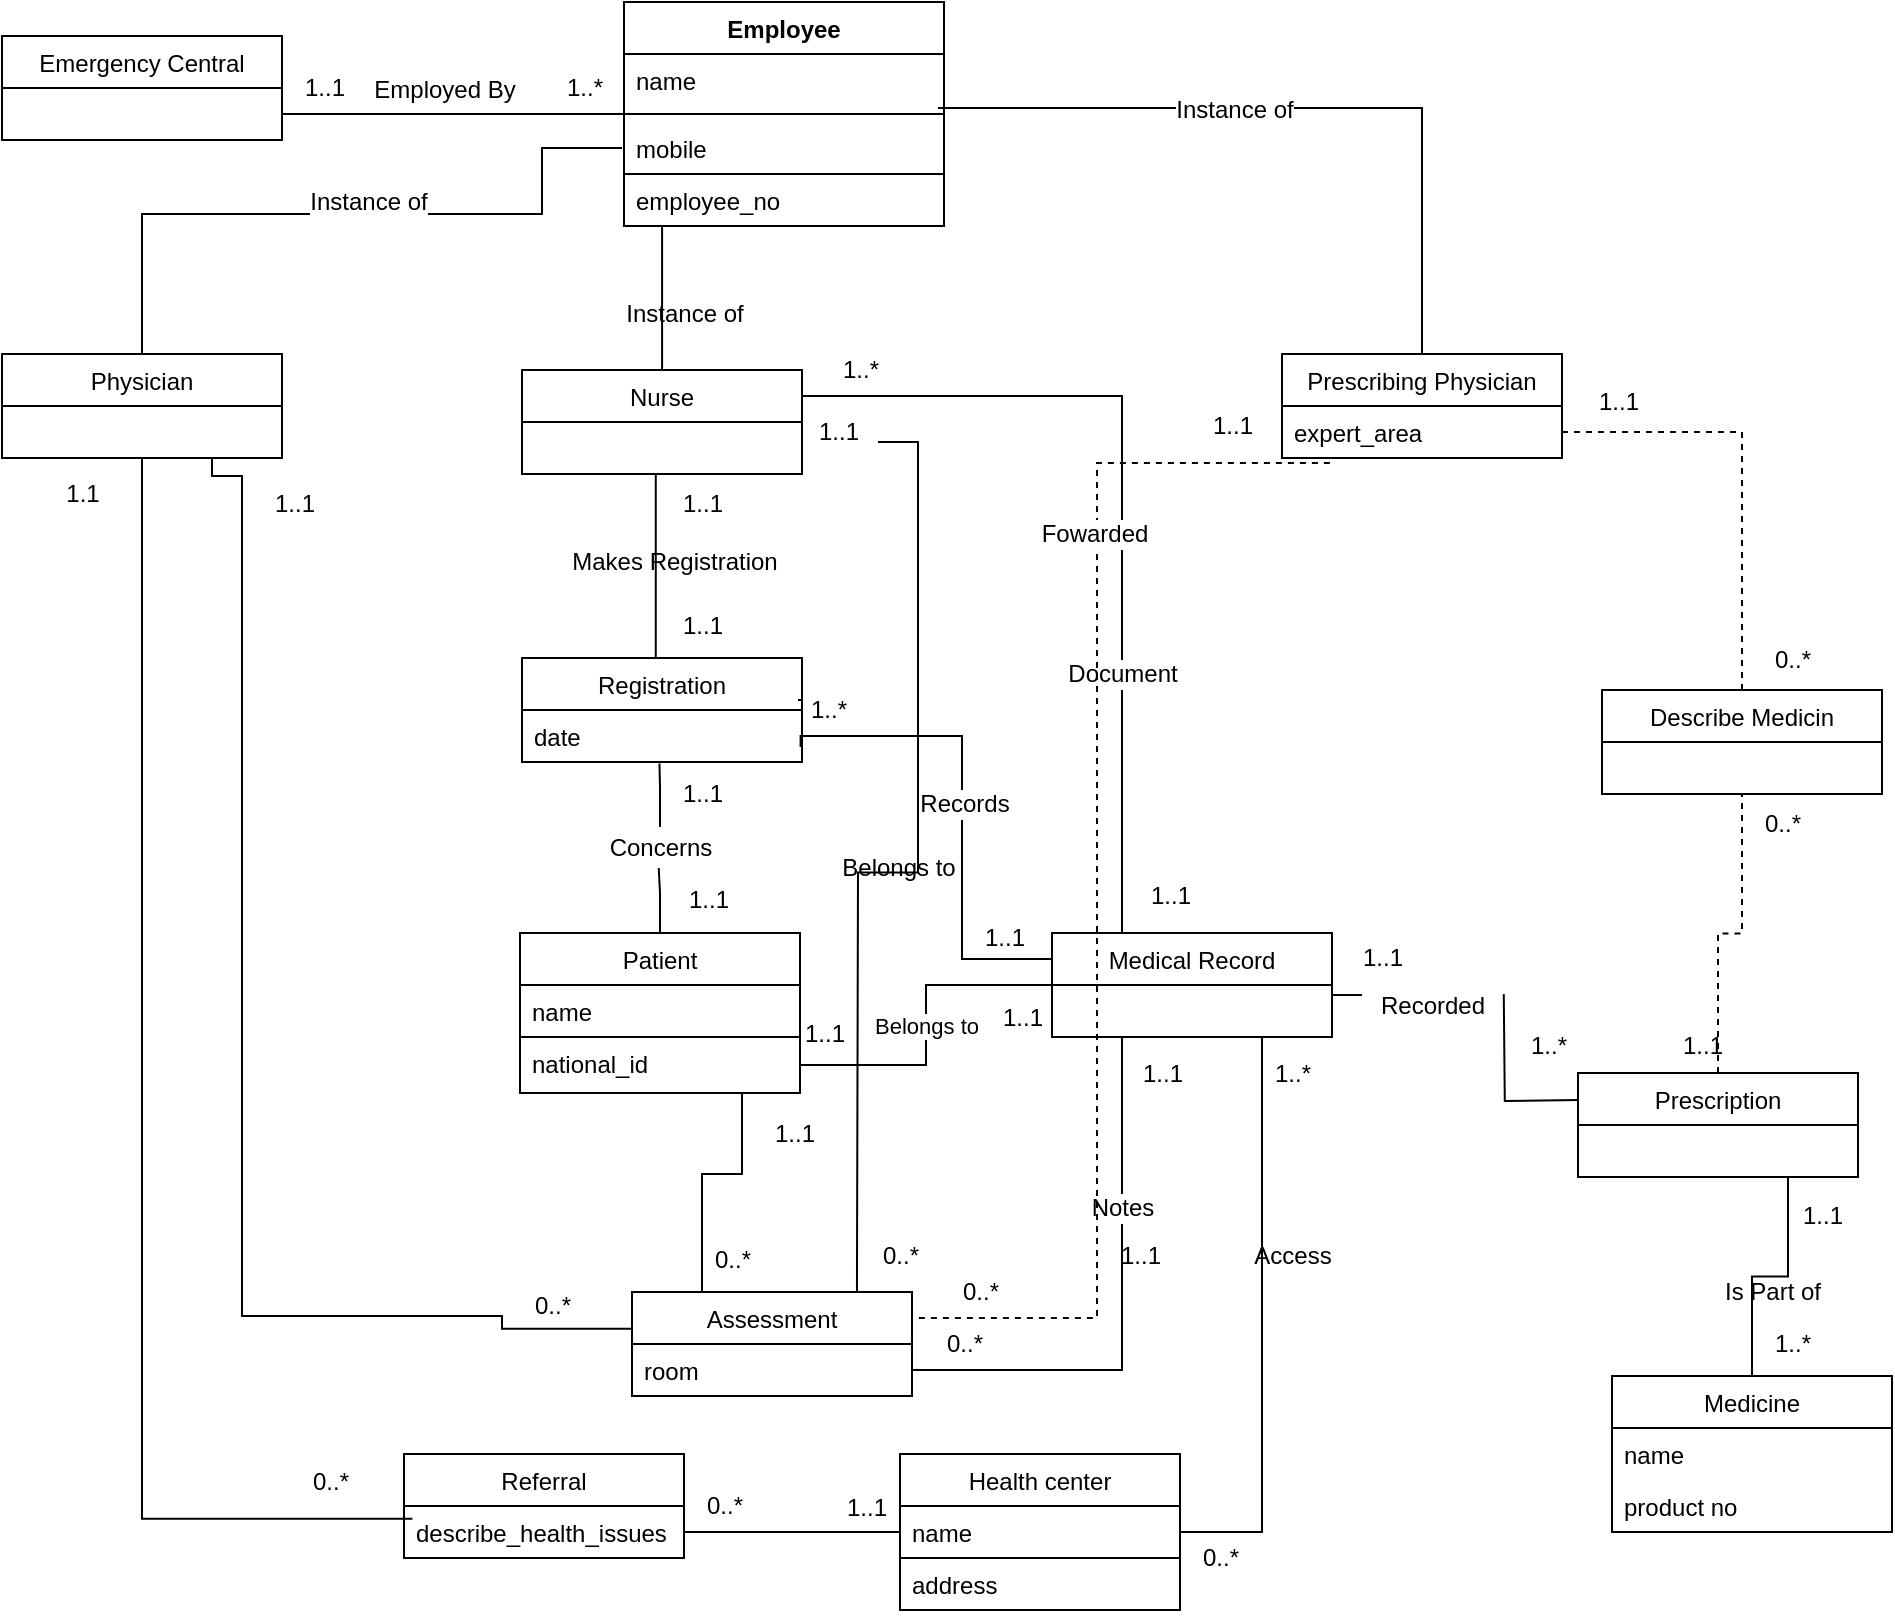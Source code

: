 <mxfile version="12.3.3" type="github" pages="1">
  <diagram id="sSwxEBlxweJauDJ_B-Bg" name="Page-1">
    <mxGraphModel dx="1408" dy="722" grid="1" gridSize="10" guides="1" tooltips="1" connect="1" arrows="1" fold="1" page="1" pageScale="1" pageWidth="1100" pageHeight="850" math="0" shadow="0">
      <root>
        <mxCell id="0"/>
        <mxCell id="1" parent="0"/>
        <mxCell id="rAfZPr0wQPsl_4nHrJfM-8" style="edgeStyle=orthogonalEdgeStyle;rounded=0;orthogonalLoop=1;jettySize=auto;html=1;entryX=1;entryY=0.75;entryDx=0;entryDy=0;endArrow=none;endFill=0;" edge="1" parent="1" source="rAfZPr0wQPsl_4nHrJfM-1" target="rAfZPr0wQPsl_4nHrJfM-6">
          <mxGeometry relative="1" as="geometry">
            <mxPoint x="190" y="60" as="targetPoint"/>
          </mxGeometry>
        </mxCell>
        <mxCell id="rAfZPr0wQPsl_4nHrJfM-1" value="Employee" style="swimlane;fontStyle=1;align=center;verticalAlign=top;childLayout=stackLayout;horizontal=1;startSize=26;horizontalStack=0;resizeParent=1;resizeParentMax=0;resizeLast=0;collapsible=1;marginBottom=0;" vertex="1" parent="1">
          <mxGeometry x="351" y="24" width="160" height="112" as="geometry"/>
        </mxCell>
        <mxCell id="rAfZPr0wQPsl_4nHrJfM-2" value="name" style="text;strokeColor=none;fillColor=none;align=left;verticalAlign=top;spacingLeft=4;spacingRight=4;overflow=hidden;rotatable=0;points=[[0,0.5],[1,0.5]];portConstraint=eastwest;" vertex="1" parent="rAfZPr0wQPsl_4nHrJfM-1">
          <mxGeometry y="26" width="160" height="26" as="geometry"/>
        </mxCell>
        <mxCell id="rAfZPr0wQPsl_4nHrJfM-3" value="" style="line;strokeWidth=1;fillColor=none;align=left;verticalAlign=middle;spacingTop=-1;spacingLeft=3;spacingRight=3;rotatable=0;labelPosition=right;points=[];portConstraint=eastwest;" vertex="1" parent="rAfZPr0wQPsl_4nHrJfM-1">
          <mxGeometry y="52" width="160" height="8" as="geometry"/>
        </mxCell>
        <mxCell id="rAfZPr0wQPsl_4nHrJfM-4" value="mobile" style="text;strokeColor=none;fillColor=none;align=left;verticalAlign=top;spacingLeft=4;spacingRight=4;overflow=hidden;rotatable=0;points=[[0,0.5],[1,0.5]];portConstraint=eastwest;" vertex="1" parent="rAfZPr0wQPsl_4nHrJfM-1">
          <mxGeometry y="60" width="160" height="26" as="geometry"/>
        </mxCell>
        <mxCell id="rAfZPr0wQPsl_4nHrJfM-5" value="employee_no" style="text;strokeColor=#000000;fillColor=none;align=left;verticalAlign=top;spacingLeft=4;spacingRight=4;overflow=hidden;rotatable=0;points=[[0,0.5],[1,0.5]];portConstraint=eastwest;" vertex="1" parent="rAfZPr0wQPsl_4nHrJfM-1">
          <mxGeometry y="86" width="160" height="26" as="geometry"/>
        </mxCell>
        <mxCell id="rAfZPr0wQPsl_4nHrJfM-6" value="Emergency Central" style="swimlane;fontStyle=0;childLayout=stackLayout;horizontal=1;startSize=26;fillColor=none;horizontalStack=0;resizeParent=1;resizeParentMax=0;resizeLast=0;collapsible=1;marginBottom=0;strokeColor=#000000;" vertex="1" parent="1">
          <mxGeometry x="40" y="41" width="140" height="52" as="geometry"/>
        </mxCell>
        <mxCell id="rAfZPr0wQPsl_4nHrJfM-9" value="Employed By" style="text;html=1;align=center;verticalAlign=middle;resizable=0;points=[];;autosize=1;" vertex="1" parent="1">
          <mxGeometry x="216" y="58" width="90" height="20" as="geometry"/>
        </mxCell>
        <mxCell id="rAfZPr0wQPsl_4nHrJfM-10" value="1..*" style="text;html=1;align=center;verticalAlign=middle;resizable=0;points=[];;autosize=1;" vertex="1" parent="1">
          <mxGeometry x="316" y="57" width="30" height="20" as="geometry"/>
        </mxCell>
        <mxCell id="rAfZPr0wQPsl_4nHrJfM-16" value="1..1" style="text;html=1;align=center;verticalAlign=middle;resizable=0;points=[];;autosize=1;" vertex="1" parent="1">
          <mxGeometry x="181" y="57" width="40" height="20" as="geometry"/>
        </mxCell>
        <mxCell id="rAfZPr0wQPsl_4nHrJfM-23" style="edgeStyle=orthogonalEdgeStyle;rounded=0;orthogonalLoop=1;jettySize=auto;html=1;endArrow=none;endFill=0;" edge="1" parent="1" source="rAfZPr0wQPsl_4nHrJfM-17">
          <mxGeometry relative="1" as="geometry">
            <mxPoint x="350" y="97" as="targetPoint"/>
            <Array as="points">
              <mxPoint x="110" y="130"/>
              <mxPoint x="310" y="130"/>
              <mxPoint x="310" y="97"/>
            </Array>
          </mxGeometry>
        </mxCell>
        <mxCell id="rAfZPr0wQPsl_4nHrJfM-99" value="Instance of" style="text;html=1;align=center;verticalAlign=middle;resizable=0;points=[];;labelBackgroundColor=#ffffff;" vertex="1" connectable="0" parent="rAfZPr0wQPsl_4nHrJfM-23">
          <mxGeometry x="0.068" y="6" relative="1" as="geometry">
            <mxPoint as="offset"/>
          </mxGeometry>
        </mxCell>
        <mxCell id="rAfZPr0wQPsl_4nHrJfM-49" style="edgeStyle=orthogonalEdgeStyle;rounded=0;orthogonalLoop=1;jettySize=auto;html=1;exitX=0.75;exitY=1;exitDx=0;exitDy=0;entryX=0;entryY=0.5;entryDx=0;entryDy=0;endArrow=none;endFill=0;" edge="1" parent="1" source="rAfZPr0wQPsl_4nHrJfM-17">
          <mxGeometry relative="1" as="geometry">
            <mxPoint x="109.882" y="261.824" as="sourcePoint"/>
            <mxPoint x="354.588" y="687.353" as="targetPoint"/>
            <Array as="points">
              <mxPoint x="145" y="261"/>
              <mxPoint x="160" y="261"/>
              <mxPoint x="160" y="681"/>
              <mxPoint x="290" y="681"/>
              <mxPoint x="290" y="687"/>
            </Array>
          </mxGeometry>
        </mxCell>
        <mxCell id="rAfZPr0wQPsl_4nHrJfM-54" value="0..*" style="text;html=1;align=center;verticalAlign=middle;resizable=0;points=[];;labelBackgroundColor=#ffffff;" vertex="1" connectable="0" parent="rAfZPr0wQPsl_4nHrJfM-49">
          <mxGeometry x="0.843" y="8" relative="1" as="geometry">
            <mxPoint x="11" y="-4" as="offset"/>
          </mxGeometry>
        </mxCell>
        <mxCell id="rAfZPr0wQPsl_4nHrJfM-60" style="edgeStyle=orthogonalEdgeStyle;rounded=0;orthogonalLoop=1;jettySize=auto;html=1;exitX=0.5;exitY=1;exitDx=0;exitDy=0;entryX=0.03;entryY=0.247;entryDx=0;entryDy=0;entryPerimeter=0;endArrow=none;endFill=0;" edge="1" parent="1" source="rAfZPr0wQPsl_4nHrJfM-17" target="rAfZPr0wQPsl_4nHrJfM-59">
          <mxGeometry relative="1" as="geometry"/>
        </mxCell>
        <mxCell id="rAfZPr0wQPsl_4nHrJfM-17" value="Physician" style="swimlane;fontStyle=0;childLayout=stackLayout;horizontal=1;startSize=26;fillColor=none;horizontalStack=0;resizeParent=1;resizeParentMax=0;resizeLast=0;collapsible=1;marginBottom=0;strokeColor=#000000;" vertex="1" parent="1">
          <mxGeometry x="40" y="200" width="140" height="52" as="geometry"/>
        </mxCell>
        <mxCell id="rAfZPr0wQPsl_4nHrJfM-21" style="edgeStyle=orthogonalEdgeStyle;rounded=0;orthogonalLoop=1;jettySize=auto;html=1;endArrow=none;endFill=0;entryX=0.119;entryY=1;entryDx=0;entryDy=0;entryPerimeter=0;" edge="1" parent="1" source="rAfZPr0wQPsl_4nHrJfM-18" target="rAfZPr0wQPsl_4nHrJfM-5">
          <mxGeometry relative="1" as="geometry">
            <mxPoint x="370" y="150" as="targetPoint"/>
          </mxGeometry>
        </mxCell>
        <mxCell id="rAfZPr0wQPsl_4nHrJfM-26" style="edgeStyle=orthogonalEdgeStyle;rounded=0;orthogonalLoop=1;jettySize=auto;html=1;exitX=0.5;exitY=1;exitDx=0;exitDy=0;entryX=0.5;entryY=0;entryDx=0;entryDy=0;endArrow=none;endFill=0;" edge="1" parent="1">
          <mxGeometry relative="1" as="geometry">
            <mxPoint x="366.882" y="260.059" as="sourcePoint"/>
            <mxPoint x="366.882" y="351.824" as="targetPoint"/>
          </mxGeometry>
        </mxCell>
        <mxCell id="rAfZPr0wQPsl_4nHrJfM-48" style="edgeStyle=orthogonalEdgeStyle;rounded=0;orthogonalLoop=1;jettySize=auto;html=1;exitX=1;exitY=0.75;exitDx=0;exitDy=0;entryX=0.75;entryY=0;entryDx=0;entryDy=0;endArrow=none;endFill=0;" edge="1" parent="1" source="rAfZPr0wQPsl_4nHrJfM-55">
          <mxGeometry relative="1" as="geometry">
            <mxPoint x="447.471" y="247.118" as="sourcePoint"/>
            <mxPoint x="467.471" y="669.471" as="targetPoint"/>
          </mxGeometry>
        </mxCell>
        <mxCell id="rAfZPr0wQPsl_4nHrJfM-67" style="edgeStyle=orthogonalEdgeStyle;rounded=0;orthogonalLoop=1;jettySize=auto;html=1;exitX=1;exitY=0.25;exitDx=0;exitDy=0;entryX=0.25;entryY=0;entryDx=0;entryDy=0;endArrow=none;endFill=0;" edge="1" parent="1" source="rAfZPr0wQPsl_4nHrJfM-18" target="rAfZPr0wQPsl_4nHrJfM-66">
          <mxGeometry relative="1" as="geometry"/>
        </mxCell>
        <mxCell id="rAfZPr0wQPsl_4nHrJfM-68" value="Document" style="text;html=1;align=center;verticalAlign=middle;resizable=0;points=[];;labelBackgroundColor=#ffffff;" vertex="1" connectable="0" parent="rAfZPr0wQPsl_4nHrJfM-67">
          <mxGeometry x="0.396" relative="1" as="geometry">
            <mxPoint as="offset"/>
          </mxGeometry>
        </mxCell>
        <mxCell id="rAfZPr0wQPsl_4nHrJfM-18" value="Nurse" style="swimlane;fontStyle=0;childLayout=stackLayout;horizontal=1;startSize=26;fillColor=none;horizontalStack=0;resizeParent=1;resizeParentMax=0;resizeLast=0;collapsible=1;marginBottom=0;strokeColor=#000000;" vertex="1" parent="1">
          <mxGeometry x="300" y="208" width="140" height="52" as="geometry"/>
        </mxCell>
        <mxCell id="rAfZPr0wQPsl_4nHrJfM-22" style="edgeStyle=orthogonalEdgeStyle;rounded=0;orthogonalLoop=1;jettySize=auto;html=1;exitX=0.5;exitY=0;exitDx=0;exitDy=0;entryX=0.981;entryY=-0.269;entryDx=0;entryDy=0;endArrow=none;endFill=0;entryPerimeter=0;" edge="1" parent="1" source="rAfZPr0wQPsl_4nHrJfM-19" target="rAfZPr0wQPsl_4nHrJfM-4">
          <mxGeometry relative="1" as="geometry"/>
        </mxCell>
        <mxCell id="rAfZPr0wQPsl_4nHrJfM-101" value="Instance of" style="text;html=1;align=center;verticalAlign=middle;resizable=0;points=[];;labelBackgroundColor=#ffffff;" vertex="1" connectable="0" parent="rAfZPr0wQPsl_4nHrJfM-22">
          <mxGeometry x="0.19" y="1" relative="1" as="geometry">
            <mxPoint as="offset"/>
          </mxGeometry>
        </mxCell>
        <mxCell id="rAfZPr0wQPsl_4nHrJfM-19" value="Prescribing Physician" style="swimlane;fontStyle=0;childLayout=stackLayout;horizontal=1;startSize=26;fillColor=none;horizontalStack=0;resizeParent=1;resizeParentMax=0;resizeLast=0;collapsible=1;marginBottom=0;strokeColor=#000000;" vertex="1" parent="1">
          <mxGeometry x="680" y="200" width="140" height="52" as="geometry"/>
        </mxCell>
        <mxCell id="rAfZPr0wQPsl_4nHrJfM-20" value="expert_area" style="text;strokeColor=none;fillColor=none;align=left;verticalAlign=top;spacingLeft=4;spacingRight=4;overflow=hidden;rotatable=0;points=[[0,0.5],[1,0.5]];portConstraint=eastwest;" vertex="1" parent="rAfZPr0wQPsl_4nHrJfM-19">
          <mxGeometry y="26" width="140" height="26" as="geometry"/>
        </mxCell>
        <mxCell id="rAfZPr0wQPsl_4nHrJfM-24" value="Registration" style="swimlane;fontStyle=0;childLayout=stackLayout;horizontal=1;startSize=26;fillColor=none;horizontalStack=0;resizeParent=1;resizeParentMax=0;resizeLast=0;collapsible=1;marginBottom=0;" vertex="1" parent="1">
          <mxGeometry x="300" y="352" width="140" height="52" as="geometry"/>
        </mxCell>
        <mxCell id="rAfZPr0wQPsl_4nHrJfM-25" value="date" style="text;strokeColor=none;fillColor=none;align=left;verticalAlign=top;spacingLeft=4;spacingRight=4;overflow=hidden;rotatable=0;points=[[0,0.5],[1,0.5]];portConstraint=eastwest;" vertex="1" parent="rAfZPr0wQPsl_4nHrJfM-24">
          <mxGeometry y="26" width="140" height="26" as="geometry"/>
        </mxCell>
        <mxCell id="rAfZPr0wQPsl_4nHrJfM-31" style="edgeStyle=orthogonalEdgeStyle;rounded=0;orthogonalLoop=1;jettySize=auto;html=1;entryX=0.491;entryY=1.029;entryDx=0;entryDy=0;entryPerimeter=0;endArrow=none;endFill=0;" edge="1" parent="1" source="rAfZPr0wQPsl_4nHrJfM-39" target="rAfZPr0wQPsl_4nHrJfM-25">
          <mxGeometry relative="1" as="geometry"/>
        </mxCell>
        <mxCell id="rAfZPr0wQPsl_4nHrJfM-27" value="Patient" style="swimlane;fontStyle=0;childLayout=stackLayout;horizontal=1;startSize=26;fillColor=none;horizontalStack=0;resizeParent=1;resizeParentMax=0;resizeLast=0;collapsible=1;marginBottom=0;" vertex="1" parent="1">
          <mxGeometry x="299" y="489.5" width="140" height="80" as="geometry"/>
        </mxCell>
        <mxCell id="rAfZPr0wQPsl_4nHrJfM-28" value="name" style="text;strokeColor=none;fillColor=none;align=left;verticalAlign=top;spacingLeft=4;spacingRight=4;overflow=hidden;rotatable=0;points=[[0,0.5],[1,0.5]];portConstraint=eastwest;" vertex="1" parent="rAfZPr0wQPsl_4nHrJfM-27">
          <mxGeometry y="26" width="140" height="26" as="geometry"/>
        </mxCell>
        <mxCell id="rAfZPr0wQPsl_4nHrJfM-29" value="national_id" style="text;strokeColor=#000000;fillColor=none;align=left;verticalAlign=top;spacingLeft=4;spacingRight=4;overflow=hidden;rotatable=0;points=[[0,0.5],[1,0.5]];portConstraint=eastwest;" vertex="1" parent="rAfZPr0wQPsl_4nHrJfM-27">
          <mxGeometry y="52" width="140" height="28" as="geometry"/>
        </mxCell>
        <mxCell id="rAfZPr0wQPsl_4nHrJfM-32" value="Makes Registration" style="text;html=1;align=center;verticalAlign=middle;resizable=0;points=[];;autosize=1;" vertex="1" parent="1">
          <mxGeometry x="316" y="294" width="120" height="20" as="geometry"/>
        </mxCell>
        <mxCell id="rAfZPr0wQPsl_4nHrJfM-35" value="1..1" style="text;html=1;align=center;verticalAlign=middle;resizable=0;points=[];;autosize=1;" vertex="1" parent="1">
          <mxGeometry x="370" y="326" width="40" height="20" as="geometry"/>
        </mxCell>
        <mxCell id="rAfZPr0wQPsl_4nHrJfM-36" value="1..1" style="text;html=1;align=center;verticalAlign=middle;resizable=0;points=[];;autosize=1;" vertex="1" parent="1">
          <mxGeometry x="370" y="265" width="40" height="20" as="geometry"/>
        </mxCell>
        <mxCell id="rAfZPr0wQPsl_4nHrJfM-39" value="Concerns" style="text;html=1;align=center;verticalAlign=middle;resizable=0;points=[];;autosize=1;" vertex="1" parent="1">
          <mxGeometry x="334" y="436.5" width="70" height="20" as="geometry"/>
        </mxCell>
        <mxCell id="rAfZPr0wQPsl_4nHrJfM-43" style="edgeStyle=orthogonalEdgeStyle;rounded=0;orthogonalLoop=1;jettySize=auto;html=1;entryX=0.491;entryY=1.029;entryDx=0;entryDy=0;entryPerimeter=0;endArrow=none;endFill=0;" edge="1" parent="1" source="rAfZPr0wQPsl_4nHrJfM-27" target="rAfZPr0wQPsl_4nHrJfM-39">
          <mxGeometry relative="1" as="geometry">
            <mxPoint x="368.706" y="489.5" as="sourcePoint"/>
            <mxPoint x="368.706" y="404.765" as="targetPoint"/>
          </mxGeometry>
        </mxCell>
        <mxCell id="rAfZPr0wQPsl_4nHrJfM-44" value="1..1" style="text;html=1;align=center;verticalAlign=middle;resizable=0;points=[];;autosize=1;" vertex="1" parent="1">
          <mxGeometry x="370" y="410" width="40" height="20" as="geometry"/>
        </mxCell>
        <mxCell id="rAfZPr0wQPsl_4nHrJfM-45" value="1..1" style="text;html=1;align=center;verticalAlign=middle;resizable=0;points=[];;autosize=1;" vertex="1" parent="1">
          <mxGeometry x="373" y="463" width="40" height="20" as="geometry"/>
        </mxCell>
        <mxCell id="rAfZPr0wQPsl_4nHrJfM-51" style="edgeStyle=orthogonalEdgeStyle;rounded=0;orthogonalLoop=1;jettySize=auto;html=1;exitX=0.25;exitY=0;exitDx=0;exitDy=0;endArrow=none;endFill=0;" edge="1" parent="1" source="rAfZPr0wQPsl_4nHrJfM-46" target="rAfZPr0wQPsl_4nHrJfM-29">
          <mxGeometry relative="1" as="geometry">
            <Array as="points">
              <mxPoint x="410" y="610"/>
            </Array>
          </mxGeometry>
        </mxCell>
        <mxCell id="rAfZPr0wQPsl_4nHrJfM-53" value="0..*" style="text;html=1;align=center;verticalAlign=middle;resizable=0;points=[];;labelBackgroundColor=#ffffff;" vertex="1" connectable="0" parent="rAfZPr0wQPsl_4nHrJfM-51">
          <mxGeometry x="0.022" y="-34" relative="1" as="geometry">
            <mxPoint x="13" y="9" as="offset"/>
          </mxGeometry>
        </mxCell>
        <mxCell id="rAfZPr0wQPsl_4nHrJfM-46" value="Assessment" style="swimlane;fontStyle=0;childLayout=stackLayout;horizontal=1;startSize=26;fillColor=none;horizontalStack=0;resizeParent=1;resizeParentMax=0;resizeLast=0;collapsible=1;marginBottom=0;" vertex="1" parent="1">
          <mxGeometry x="355" y="669" width="140" height="52" as="geometry"/>
        </mxCell>
        <mxCell id="rAfZPr0wQPsl_4nHrJfM-47" value="room" style="text;strokeColor=none;fillColor=none;align=left;verticalAlign=top;spacingLeft=4;spacingRight=4;overflow=hidden;rotatable=0;points=[[0,0.5],[1,0.5]];portConstraint=eastwest;" vertex="1" parent="rAfZPr0wQPsl_4nHrJfM-46">
          <mxGeometry y="26" width="140" height="26" as="geometry"/>
        </mxCell>
        <mxCell id="rAfZPr0wQPsl_4nHrJfM-52" value="0..*" style="text;html=1;align=center;verticalAlign=middle;resizable=0;points=[];;autosize=1;" vertex="1" parent="1">
          <mxGeometry x="474" y="641" width="30" height="20" as="geometry"/>
        </mxCell>
        <mxCell id="rAfZPr0wQPsl_4nHrJfM-130" value="1..1" style="text;html=1;align=center;verticalAlign=middle;resizable=0;points=[];;autosize=1;" vertex="1" parent="1">
          <mxGeometry x="589" y="641" width="40" height="20" as="geometry"/>
        </mxCell>
        <mxCell id="rAfZPr0wQPsl_4nHrJfM-56" value="1..1" style="text;html=1;align=center;verticalAlign=middle;resizable=0;points=[];;autosize=1;" vertex="1" parent="1">
          <mxGeometry x="416" y="580" width="40" height="20" as="geometry"/>
        </mxCell>
        <mxCell id="rAfZPr0wQPsl_4nHrJfM-57" value="1..1" style="text;html=1;align=center;verticalAlign=middle;resizable=0;points=[];;autosize=1;" vertex="1" parent="1">
          <mxGeometry x="166" y="265" width="40" height="20" as="geometry"/>
        </mxCell>
        <mxCell id="rAfZPr0wQPsl_4nHrJfM-58" value="Referral" style="swimlane;fontStyle=0;childLayout=stackLayout;horizontal=1;startSize=26;fillColor=none;horizontalStack=0;resizeParent=1;resizeParentMax=0;resizeLast=0;collapsible=1;marginBottom=0;" vertex="1" parent="1">
          <mxGeometry x="241" y="750" width="140" height="52" as="geometry"/>
        </mxCell>
        <mxCell id="rAfZPr0wQPsl_4nHrJfM-59" value="describe_health_issues" style="text;strokeColor=none;fillColor=none;align=left;verticalAlign=top;spacingLeft=4;spacingRight=4;overflow=hidden;rotatable=0;points=[[0,0.5],[1,0.5]];portConstraint=eastwest;" vertex="1" parent="rAfZPr0wQPsl_4nHrJfM-58">
          <mxGeometry y="26" width="140" height="26" as="geometry"/>
        </mxCell>
        <mxCell id="rAfZPr0wQPsl_4nHrJfM-61" value="1.1" style="text;html=1;align=center;verticalAlign=middle;resizable=0;points=[];;autosize=1;" vertex="1" parent="1">
          <mxGeometry x="65" y="260" width="30" height="20" as="geometry"/>
        </mxCell>
        <mxCell id="rAfZPr0wQPsl_4nHrJfM-62" value="0..*" style="text;html=1;align=center;verticalAlign=middle;resizable=0;points=[];;autosize=1;" vertex="1" parent="1">
          <mxGeometry x="189" y="754" width="30" height="20" as="geometry"/>
        </mxCell>
        <mxCell id="rAfZPr0wQPsl_4nHrJfM-63" value="Health center" style="swimlane;fontStyle=0;childLayout=stackLayout;horizontal=1;startSize=26;fillColor=none;horizontalStack=0;resizeParent=1;resizeParentMax=0;resizeLast=0;collapsible=1;marginBottom=0;" vertex="1" parent="1">
          <mxGeometry x="489" y="750" width="140" height="78" as="geometry"/>
        </mxCell>
        <mxCell id="rAfZPr0wQPsl_4nHrJfM-64" value="name" style="text;strokeColor=none;fillColor=none;align=left;verticalAlign=top;spacingLeft=4;spacingRight=4;overflow=hidden;rotatable=0;points=[[0,0.5],[1,0.5]];portConstraint=eastwest;" vertex="1" parent="rAfZPr0wQPsl_4nHrJfM-63">
          <mxGeometry y="26" width="140" height="26" as="geometry"/>
        </mxCell>
        <mxCell id="rAfZPr0wQPsl_4nHrJfM-65" value="address" style="text;strokeColor=#000000;fillColor=none;align=left;verticalAlign=top;spacingLeft=4;spacingRight=4;overflow=hidden;rotatable=0;points=[[0,0.5],[1,0.5]];portConstraint=eastwest;" vertex="1" parent="rAfZPr0wQPsl_4nHrJfM-63">
          <mxGeometry y="52" width="140" height="26" as="geometry"/>
        </mxCell>
        <mxCell id="rAfZPr0wQPsl_4nHrJfM-71" style="edgeStyle=orthogonalEdgeStyle;rounded=0;orthogonalLoop=1;jettySize=auto;html=1;exitX=0;exitY=0.25;exitDx=0;exitDy=0;entryX=1;entryY=0.5;entryDx=0;entryDy=0;endArrow=none;endFill=0;" edge="1" parent="1" source="rAfZPr0wQPsl_4nHrJfM-74" target="rAfZPr0wQPsl_4nHrJfM-25">
          <mxGeometry relative="1" as="geometry">
            <Array as="points"/>
          </mxGeometry>
        </mxCell>
        <mxCell id="rAfZPr0wQPsl_4nHrJfM-86" style="edgeStyle=orthogonalEdgeStyle;rounded=0;orthogonalLoop=1;jettySize=auto;html=1;exitX=0.75;exitY=1;exitDx=0;exitDy=0;entryX=1;entryY=0.5;entryDx=0;entryDy=0;endArrow=none;endFill=0;" edge="1" parent="1" source="rAfZPr0wQPsl_4nHrJfM-66" target="rAfZPr0wQPsl_4nHrJfM-64">
          <mxGeometry relative="1" as="geometry">
            <mxPoint x="681.588" y="541.235" as="sourcePoint"/>
            <mxPoint x="654.529" y="749.471" as="targetPoint"/>
          </mxGeometry>
        </mxCell>
        <mxCell id="rAfZPr0wQPsl_4nHrJfM-66" value="Medical Record" style="swimlane;fontStyle=0;childLayout=stackLayout;horizontal=1;startSize=26;fillColor=none;horizontalStack=0;resizeParent=1;resizeParentMax=0;resizeLast=0;collapsible=1;marginBottom=0;" vertex="1" parent="1">
          <mxGeometry x="565" y="489.5" width="140" height="52" as="geometry"/>
        </mxCell>
        <mxCell id="rAfZPr0wQPsl_4nHrJfM-69" style="edgeStyle=orthogonalEdgeStyle;rounded=0;orthogonalLoop=1;jettySize=auto;html=1;endArrow=none;endFill=0;entryX=0.25;entryY=1;entryDx=0;entryDy=0;" edge="1" parent="1" source="rAfZPr0wQPsl_4nHrJfM-47" target="rAfZPr0wQPsl_4nHrJfM-66">
          <mxGeometry relative="1" as="geometry">
            <mxPoint x="540" y="550" as="targetPoint"/>
          </mxGeometry>
        </mxCell>
        <mxCell id="rAfZPr0wQPsl_4nHrJfM-70" value="Notes" style="text;html=1;align=center;verticalAlign=middle;resizable=0;points=[];;labelBackgroundColor=#ffffff;" vertex="1" connectable="0" parent="rAfZPr0wQPsl_4nHrJfM-69">
          <mxGeometry x="0.37" y="-11" relative="1" as="geometry">
            <mxPoint x="-11" as="offset"/>
          </mxGeometry>
        </mxCell>
        <mxCell id="rAfZPr0wQPsl_4nHrJfM-72" value="Belongs to" style="text;html=1;align=center;verticalAlign=middle;resizable=0;points=[];;autosize=1;" vertex="1" parent="1">
          <mxGeometry x="453" y="446.5" width="70" height="20" as="geometry"/>
        </mxCell>
        <mxCell id="rAfZPr0wQPsl_4nHrJfM-76" value="1..1" style="text;html=1;align=center;verticalAlign=middle;resizable=0;points=[];;autosize=1;" vertex="1" parent="1">
          <mxGeometry x="521" y="482" width="40" height="20" as="geometry"/>
        </mxCell>
        <mxCell id="rAfZPr0wQPsl_4nHrJfM-74" value="1..*" style="text;html=1;align=center;verticalAlign=middle;resizable=0;points=[];;autosize=1;" vertex="1" parent="1">
          <mxGeometry x="438" y="368" width="30" height="20" as="geometry"/>
        </mxCell>
        <mxCell id="rAfZPr0wQPsl_4nHrJfM-78" style="edgeStyle=orthogonalEdgeStyle;rounded=0;orthogonalLoop=1;jettySize=auto;html=1;exitX=0;exitY=0.25;exitDx=0;exitDy=0;entryX=0.043;entryY=1.426;entryDx=0;entryDy=0;endArrow=none;endFill=0;entryPerimeter=0;" edge="1" parent="1" source="rAfZPr0wQPsl_4nHrJfM-66" target="rAfZPr0wQPsl_4nHrJfM-74">
          <mxGeometry relative="1" as="geometry">
            <mxPoint x="545.176" y="502.412" as="sourcePoint"/>
            <mxPoint x="440.471" y="390.647" as="targetPoint"/>
            <Array as="points">
              <mxPoint x="520" y="502"/>
              <mxPoint x="520" y="391"/>
              <mxPoint x="439" y="391"/>
            </Array>
          </mxGeometry>
        </mxCell>
        <mxCell id="rAfZPr0wQPsl_4nHrJfM-122" value="Records" style="text;html=1;align=center;verticalAlign=middle;resizable=0;points=[];;labelBackgroundColor=#ffffff;" vertex="1" connectable="0" parent="rAfZPr0wQPsl_4nHrJfM-78">
          <mxGeometry x="0.015" y="-1" relative="1" as="geometry">
            <mxPoint as="offset"/>
          </mxGeometry>
        </mxCell>
        <mxCell id="rAfZPr0wQPsl_4nHrJfM-79" value="0..*" style="text;html=1;align=center;verticalAlign=middle;resizable=0;points=[];;autosize=1;" vertex="1" parent="1">
          <mxGeometry x="506" y="685" width="30" height="20" as="geometry"/>
        </mxCell>
        <mxCell id="rAfZPr0wQPsl_4nHrJfM-80" value="1..1" style="text;html=1;align=center;verticalAlign=middle;resizable=0;points=[];;autosize=1;" vertex="1" parent="1">
          <mxGeometry x="600" y="549.5" width="40" height="20" as="geometry"/>
        </mxCell>
        <mxCell id="rAfZPr0wQPsl_4nHrJfM-55" value="1..1" style="text;html=1;align=center;verticalAlign=middle;resizable=0;points=[];;autosize=1;" vertex="1" parent="1">
          <mxGeometry x="438" y="229" width="40" height="20" as="geometry"/>
        </mxCell>
        <mxCell id="rAfZPr0wQPsl_4nHrJfM-84" value="1..*" style="text;html=1;align=center;verticalAlign=middle;resizable=0;points=[];;autosize=1;" vertex="1" parent="1">
          <mxGeometry x="454" y="198" width="30" height="20" as="geometry"/>
        </mxCell>
        <mxCell id="rAfZPr0wQPsl_4nHrJfM-85" value="1..1" style="text;html=1;align=center;verticalAlign=middle;resizable=0;points=[];;autosize=1;" vertex="1" parent="1">
          <mxGeometry x="604" y="461" width="40" height="20" as="geometry"/>
        </mxCell>
        <mxCell id="rAfZPr0wQPsl_4nHrJfM-87" style="edgeStyle=orthogonalEdgeStyle;rounded=0;orthogonalLoop=1;jettySize=auto;html=1;entryX=0;entryY=0.5;entryDx=0;entryDy=0;endArrow=none;endFill=0;" edge="1" parent="1" source="rAfZPr0wQPsl_4nHrJfM-59" target="rAfZPr0wQPsl_4nHrJfM-64">
          <mxGeometry relative="1" as="geometry"/>
        </mxCell>
        <mxCell id="rAfZPr0wQPsl_4nHrJfM-88" value="0..*" style="text;html=1;align=center;verticalAlign=middle;resizable=0;points=[];;autosize=1;" vertex="1" parent="1">
          <mxGeometry x="386" y="766" width="30" height="20" as="geometry"/>
        </mxCell>
        <mxCell id="rAfZPr0wQPsl_4nHrJfM-91" value="1..1" style="text;html=1;align=center;verticalAlign=middle;resizable=0;points=[];;autosize=1;" vertex="1" parent="1">
          <mxGeometry x="452" y="767" width="40" height="20" as="geometry"/>
        </mxCell>
        <mxCell id="rAfZPr0wQPsl_4nHrJfM-92" value="Access" style="text;html=1;align=center;verticalAlign=middle;resizable=0;points=[];;autosize=1;" vertex="1" parent="1">
          <mxGeometry x="660" y="641" width="50" height="20" as="geometry"/>
        </mxCell>
        <mxCell id="rAfZPr0wQPsl_4nHrJfM-96" value="1..*" style="text;html=1;align=center;verticalAlign=middle;resizable=0;points=[];;autosize=1;" vertex="1" parent="1">
          <mxGeometry x="670" y="549.5" width="30" height="20" as="geometry"/>
        </mxCell>
        <mxCell id="rAfZPr0wQPsl_4nHrJfM-97" value="0..*" style="text;html=1;align=center;verticalAlign=middle;resizable=0;points=[];;autosize=1;" vertex="1" parent="1">
          <mxGeometry x="634" y="792" width="30" height="20" as="geometry"/>
        </mxCell>
        <mxCell id="rAfZPr0wQPsl_4nHrJfM-100" value="Instance of" style="text;html=1;align=center;verticalAlign=middle;resizable=0;points=[];;autosize=1;" vertex="1" parent="1">
          <mxGeometry x="346" y="170" width="70" height="20" as="geometry"/>
        </mxCell>
        <mxCell id="rAfZPr0wQPsl_4nHrJfM-116" style="edgeStyle=orthogonalEdgeStyle;rounded=0;orthogonalLoop=1;jettySize=auto;html=1;exitX=0;exitY=0.25;exitDx=0;exitDy=0;entryX=1;entryY=0.25;entryDx=0;entryDy=0;endArrow=none;endFill=0;" edge="1" parent="1" source="rAfZPr0wQPsl_4nHrJfM-117" target="rAfZPr0wQPsl_4nHrJfM-66">
          <mxGeometry relative="1" as="geometry"/>
        </mxCell>
        <mxCell id="rAfZPr0wQPsl_4nHrJfM-139" style="edgeStyle=orthogonalEdgeStyle;rounded=0;orthogonalLoop=1;jettySize=auto;html=1;dashed=1;endArrow=none;endFill=0;entryX=0.5;entryY=1;entryDx=0;entryDy=0;" edge="1" parent="1" source="rAfZPr0wQPsl_4nHrJfM-102" target="rAfZPr0wQPsl_4nHrJfM-138">
          <mxGeometry relative="1" as="geometry">
            <mxPoint x="898" y="360" as="targetPoint"/>
          </mxGeometry>
        </mxCell>
        <mxCell id="rAfZPr0wQPsl_4nHrJfM-102" value="Prescription" style="swimlane;fontStyle=0;childLayout=stackLayout;horizontal=1;startSize=26;fillColor=none;horizontalStack=0;resizeParent=1;resizeParentMax=0;resizeLast=0;collapsible=1;marginBottom=0;" vertex="1" parent="1">
          <mxGeometry x="828" y="559.5" width="140" height="52" as="geometry"/>
        </mxCell>
        <mxCell id="rAfZPr0wQPsl_4nHrJfM-108" value="1..1" style="text;html=1;align=center;verticalAlign=middle;resizable=0;points=[];;autosize=1;" vertex="1" parent="1">
          <mxGeometry x="870" y="535.5" width="40" height="20" as="geometry"/>
        </mxCell>
        <mxCell id="rAfZPr0wQPsl_4nHrJfM-112" style="edgeStyle=orthogonalEdgeStyle;rounded=0;orthogonalLoop=1;jettySize=auto;html=1;exitX=0.5;exitY=0;exitDx=0;exitDy=0;entryX=0.75;entryY=1;entryDx=0;entryDy=0;endArrow=none;endFill=0;" edge="1" parent="1" source="rAfZPr0wQPsl_4nHrJfM-109" target="rAfZPr0wQPsl_4nHrJfM-102">
          <mxGeometry relative="1" as="geometry"/>
        </mxCell>
        <mxCell id="rAfZPr0wQPsl_4nHrJfM-109" value="Medicine" style="swimlane;fontStyle=0;childLayout=stackLayout;horizontal=1;startSize=26;fillColor=none;horizontalStack=0;resizeParent=1;resizeParentMax=0;resizeLast=0;collapsible=1;marginBottom=0;" vertex="1" parent="1">
          <mxGeometry x="845" y="711" width="140" height="78" as="geometry"/>
        </mxCell>
        <mxCell id="rAfZPr0wQPsl_4nHrJfM-110" value="name" style="text;strokeColor=none;fillColor=none;align=left;verticalAlign=top;spacingLeft=4;spacingRight=4;overflow=hidden;rotatable=0;points=[[0,0.5],[1,0.5]];portConstraint=eastwest;" vertex="1" parent="rAfZPr0wQPsl_4nHrJfM-109">
          <mxGeometry y="26" width="140" height="26" as="geometry"/>
        </mxCell>
        <mxCell id="rAfZPr0wQPsl_4nHrJfM-111" value="product no" style="text;strokeColor=none;fillColor=none;align=left;verticalAlign=top;spacingLeft=4;spacingRight=4;overflow=hidden;rotatable=0;points=[[0,0.5],[1,0.5]];portConstraint=eastwest;" vertex="1" parent="rAfZPr0wQPsl_4nHrJfM-109">
          <mxGeometry y="52" width="140" height="26" as="geometry"/>
        </mxCell>
        <mxCell id="rAfZPr0wQPsl_4nHrJfM-113" value="1..*" style="text;html=1;align=center;verticalAlign=middle;resizable=0;points=[];;autosize=1;" vertex="1" parent="1">
          <mxGeometry x="920" y="685" width="30" height="20" as="geometry"/>
        </mxCell>
        <mxCell id="rAfZPr0wQPsl_4nHrJfM-114" value="1..1" style="text;html=1;align=center;verticalAlign=middle;resizable=0;points=[];;autosize=1;" vertex="1" parent="1">
          <mxGeometry x="930" y="621" width="40" height="20" as="geometry"/>
        </mxCell>
        <mxCell id="rAfZPr0wQPsl_4nHrJfM-115" value="Is Part of" style="text;html=1;align=center;verticalAlign=middle;resizable=0;points=[];;autosize=1;" vertex="1" parent="1">
          <mxGeometry x="895" y="659" width="60" height="20" as="geometry"/>
        </mxCell>
        <mxCell id="rAfZPr0wQPsl_4nHrJfM-117" value="Recorded" style="text;html=1;align=center;verticalAlign=middle;resizable=0;points=[];;autosize=1;" vertex="1" parent="1">
          <mxGeometry x="720" y="515.5" width="70" height="20" as="geometry"/>
        </mxCell>
        <mxCell id="rAfZPr0wQPsl_4nHrJfM-118" style="edgeStyle=orthogonalEdgeStyle;rounded=0;orthogonalLoop=1;jettySize=auto;html=1;exitX=0;exitY=0.25;exitDx=0;exitDy=0;entryX=1;entryY=0.25;entryDx=0;entryDy=0;endArrow=none;endFill=0;" edge="1" parent="1">
          <mxGeometry relative="1" as="geometry">
            <mxPoint x="828.529" y="573" as="sourcePoint"/>
            <mxPoint x="790.882" y="520.059" as="targetPoint"/>
          </mxGeometry>
        </mxCell>
        <mxCell id="rAfZPr0wQPsl_4nHrJfM-120" value="1..1" style="text;html=1;align=center;verticalAlign=middle;resizable=0;points=[];;autosize=1;" vertex="1" parent="1">
          <mxGeometry x="710" y="492" width="40" height="20" as="geometry"/>
        </mxCell>
        <mxCell id="rAfZPr0wQPsl_4nHrJfM-121" value="1..*" style="text;html=1;align=center;verticalAlign=middle;resizable=0;points=[];;autosize=1;" vertex="1" parent="1">
          <mxGeometry x="798" y="535.5" width="30" height="20" as="geometry"/>
        </mxCell>
        <mxCell id="rAfZPr0wQPsl_4nHrJfM-123" value="Belongs to" style="edgeStyle=orthogonalEdgeStyle;rounded=0;orthogonalLoop=1;jettySize=auto;html=1;entryX=0;entryY=0.5;entryDx=0;entryDy=0;endArrow=none;endFill=0;" edge="1" parent="1" source="rAfZPr0wQPsl_4nHrJfM-29" target="rAfZPr0wQPsl_4nHrJfM-66">
          <mxGeometry relative="1" as="geometry"/>
        </mxCell>
        <mxCell id="rAfZPr0wQPsl_4nHrJfM-124" value="1..1" style="text;html=1;align=center;verticalAlign=middle;resizable=0;points=[];;autosize=1;" vertex="1" parent="1">
          <mxGeometry x="530" y="521.5" width="40" height="20" as="geometry"/>
        </mxCell>
        <mxCell id="rAfZPr0wQPsl_4nHrJfM-127" value="1..1" style="text;html=1;align=center;verticalAlign=middle;resizable=0;points=[];;autosize=1;" vertex="1" parent="1">
          <mxGeometry x="431" y="529.5" width="40" height="20" as="geometry"/>
        </mxCell>
        <mxCell id="rAfZPr0wQPsl_4nHrJfM-128" style="edgeStyle=orthogonalEdgeStyle;rounded=0;orthogonalLoop=1;jettySize=auto;html=1;entryX=1;entryY=0.25;entryDx=0;entryDy=0;endArrow=none;endFill=0;exitX=0.171;exitY=1.097;exitDx=0;exitDy=0;exitPerimeter=0;dashed=1;" edge="1" parent="1" source="rAfZPr0wQPsl_4nHrJfM-20" target="rAfZPr0wQPsl_4nHrJfM-46">
          <mxGeometry relative="1" as="geometry">
            <mxPoint x="697" y="224.235" as="sourcePoint"/>
            <mxPoint x="511.588" y="679.529" as="targetPoint"/>
          </mxGeometry>
        </mxCell>
        <mxCell id="rAfZPr0wQPsl_4nHrJfM-133" value="Fowarded" style="text;html=1;align=center;verticalAlign=middle;resizable=0;points=[];;labelBackgroundColor=#ffffff;" vertex="1" connectable="0" parent="rAfZPr0wQPsl_4nHrJfM-128">
          <mxGeometry x="-0.634" y="35" relative="1" as="geometry">
            <mxPoint x="-37" y="35" as="offset"/>
          </mxGeometry>
        </mxCell>
        <mxCell id="rAfZPr0wQPsl_4nHrJfM-129" value="1..1" style="text;html=1;align=center;verticalAlign=middle;resizable=0;points=[];;autosize=1;" vertex="1" parent="1">
          <mxGeometry x="635" y="226" width="40" height="20" as="geometry"/>
        </mxCell>
        <mxCell id="rAfZPr0wQPsl_4nHrJfM-132" value="0..*" style="text;html=1;align=center;verticalAlign=middle;resizable=0;points=[];;autosize=1;" vertex="1" parent="1">
          <mxGeometry x="514" y="659" width="30" height="20" as="geometry"/>
        </mxCell>
        <mxCell id="rAfZPr0wQPsl_4nHrJfM-138" value="Describe Medicin" style="swimlane;fontStyle=0;childLayout=stackLayout;horizontal=1;startSize=26;fillColor=none;horizontalStack=0;resizeParent=1;resizeParentMax=0;resizeLast=0;collapsible=1;marginBottom=0;" vertex="1" parent="1">
          <mxGeometry x="840" y="368" width="140" height="52" as="geometry"/>
        </mxCell>
        <mxCell id="rAfZPr0wQPsl_4nHrJfM-140" value="0..*" style="text;html=1;align=center;verticalAlign=middle;resizable=0;points=[];;autosize=1;" vertex="1" parent="1">
          <mxGeometry x="915" y="425" width="30" height="20" as="geometry"/>
        </mxCell>
        <mxCell id="rAfZPr0wQPsl_4nHrJfM-141" style="edgeStyle=orthogonalEdgeStyle;rounded=0;orthogonalLoop=1;jettySize=auto;html=1;entryX=0.5;entryY=0;entryDx=0;entryDy=0;dashed=1;endArrow=none;endFill=0;" edge="1" parent="1" source="rAfZPr0wQPsl_4nHrJfM-20" target="rAfZPr0wQPsl_4nHrJfM-138">
          <mxGeometry relative="1" as="geometry"/>
        </mxCell>
        <mxCell id="rAfZPr0wQPsl_4nHrJfM-143" value="1..1" style="text;html=1;align=center;verticalAlign=middle;resizable=0;points=[];;labelBackgroundColor=#ffffff;" vertex="1" connectable="0" parent="rAfZPr0wQPsl_4nHrJfM-141">
          <mxGeometry x="-0.745" y="15" relative="1" as="geometry">
            <mxPoint as="offset"/>
          </mxGeometry>
        </mxCell>
        <mxCell id="rAfZPr0wQPsl_4nHrJfM-144" value="0..*" style="text;html=1;align=center;verticalAlign=middle;resizable=0;points=[];;autosize=1;" vertex="1" parent="1">
          <mxGeometry x="920" y="343" width="30" height="20" as="geometry"/>
        </mxCell>
      </root>
    </mxGraphModel>
  </diagram>
</mxfile>
